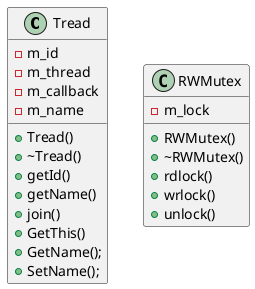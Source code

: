 @startuml
class Tread {
   +Tread()
   +~Tread()
   + getId()
   + getName()
   + join()
   + GetThis()
   + GetName();
   + SetName();
   - m_id
   - m_thread
   - m_callback
   - m_name
}

class RWMutex {
+ RWMutex()
+ ~RWMutex()
+ rdlock()
+ wrlock()
+ unlock()
- m_lock
}

@enduml